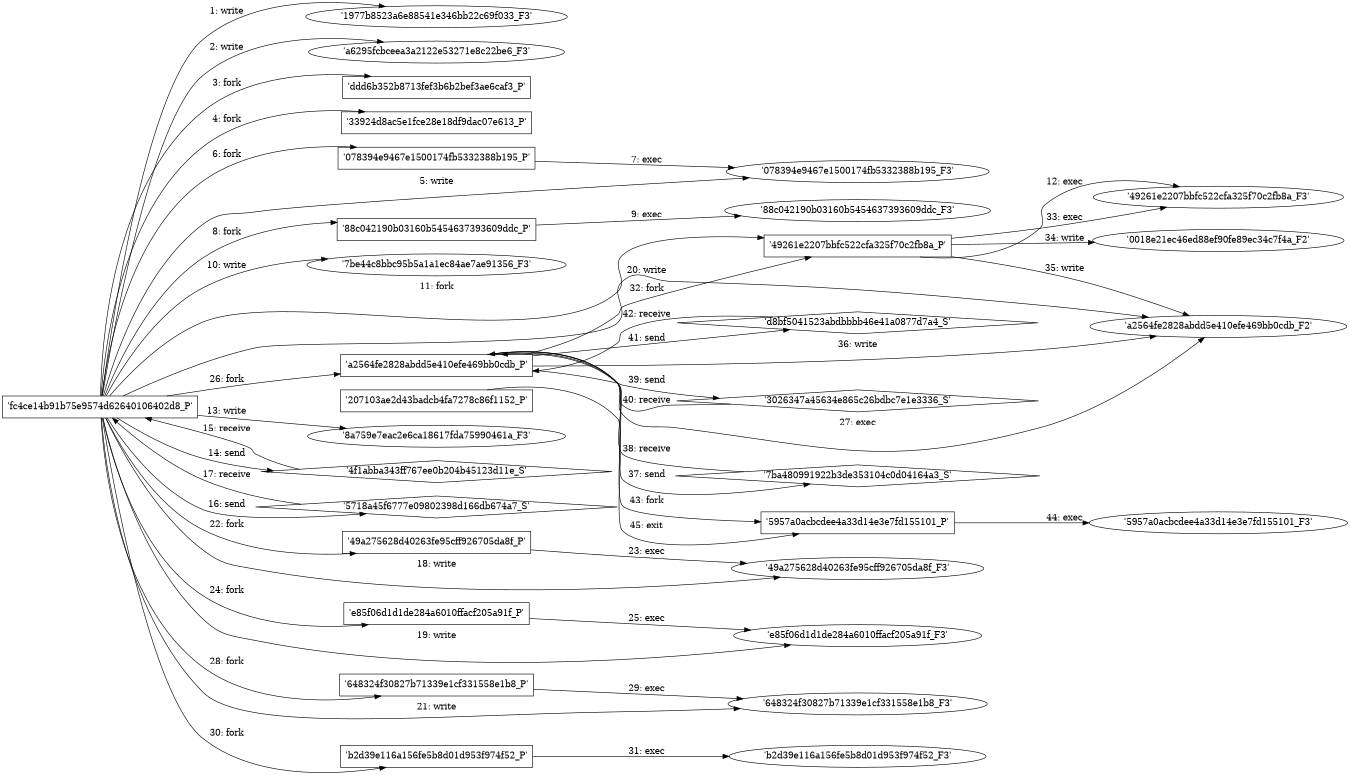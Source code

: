 digraph "D:\Learning\Paper\apt\基于CTI的攻击预警\Dataset\攻击图\ASGfromALLCTI\Behavior monitoring combined with machine learning spoils a massive Dofoil coin mining campaign.dot" {
rankdir="LR"
size="9"
fixedsize="false"
splines="true"
nodesep=0.3
ranksep=0
fontsize=10
overlap="scalexy"
engine= "neato"
	"'1977b8523a6e88541e346bb22c69f033_F3'" [node_type=file shape=ellipse]
	"'fc4ce14b91b75e9574d62640106402d8_P'" [node_type=Process shape=box]
	"'fc4ce14b91b75e9574d62640106402d8_P'" -> "'1977b8523a6e88541e346bb22c69f033_F3'" [label="1: write"]
	"'a6295fcbceea3a2122e53271e8c22be6_F3'" [node_type=file shape=ellipse]
	"'fc4ce14b91b75e9574d62640106402d8_P'" [node_type=Process shape=box]
	"'fc4ce14b91b75e9574d62640106402d8_P'" -> "'a6295fcbceea3a2122e53271e8c22be6_F3'" [label="2: write"]
	"'fc4ce14b91b75e9574d62640106402d8_P'" [node_type=Process shape=box]
	"'ddd6b352b8713fef3b6b2bef3ae6caf3_P'" [node_type=Process shape=box]
	"'fc4ce14b91b75e9574d62640106402d8_P'" -> "'ddd6b352b8713fef3b6b2bef3ae6caf3_P'" [label="3: fork"]
	"'fc4ce14b91b75e9574d62640106402d8_P'" [node_type=Process shape=box]
	"'33924d8ac5e1fce28e18df9dac07e613_P'" [node_type=Process shape=box]
	"'fc4ce14b91b75e9574d62640106402d8_P'" -> "'33924d8ac5e1fce28e18df9dac07e613_P'" [label="4: fork"]
	"'078394e9467e1500174fb5332388b195_F3'" [node_type=file shape=ellipse]
	"'fc4ce14b91b75e9574d62640106402d8_P'" [node_type=Process shape=box]
	"'fc4ce14b91b75e9574d62640106402d8_P'" -> "'078394e9467e1500174fb5332388b195_F3'" [label="5: write"]
	"'fc4ce14b91b75e9574d62640106402d8_P'" [node_type=Process shape=box]
	"'078394e9467e1500174fb5332388b195_P'" [node_type=Process shape=box]
	"'fc4ce14b91b75e9574d62640106402d8_P'" -> "'078394e9467e1500174fb5332388b195_P'" [label="6: fork"]
	"'078394e9467e1500174fb5332388b195_P'" [node_type=Process shape=box]
	"'078394e9467e1500174fb5332388b195_F3'" [node_type=File shape=ellipse]
	"'078394e9467e1500174fb5332388b195_P'" -> "'078394e9467e1500174fb5332388b195_F3'" [label="7: exec"]
	"'fc4ce14b91b75e9574d62640106402d8_P'" [node_type=Process shape=box]
	"'88c042190b03160b5454637393609ddc_P'" [node_type=Process shape=box]
	"'fc4ce14b91b75e9574d62640106402d8_P'" -> "'88c042190b03160b5454637393609ddc_P'" [label="8: fork"]
	"'88c042190b03160b5454637393609ddc_P'" [node_type=Process shape=box]
	"'88c042190b03160b5454637393609ddc_F3'" [node_type=File shape=ellipse]
	"'88c042190b03160b5454637393609ddc_P'" -> "'88c042190b03160b5454637393609ddc_F3'" [label="9: exec"]
	"'7be44c8bbc95b5a1a1ec84ae7ae91356_F3'" [node_type=file shape=ellipse]
	"'fc4ce14b91b75e9574d62640106402d8_P'" [node_type=Process shape=box]
	"'fc4ce14b91b75e9574d62640106402d8_P'" -> "'7be44c8bbc95b5a1a1ec84ae7ae91356_F3'" [label="10: write"]
	"'fc4ce14b91b75e9574d62640106402d8_P'" [node_type=Process shape=box]
	"'49261e2207bbfc522cfa325f70c2fb8a_P'" [node_type=Process shape=box]
	"'fc4ce14b91b75e9574d62640106402d8_P'" -> "'49261e2207bbfc522cfa325f70c2fb8a_P'" [label="11: fork"]
	"'49261e2207bbfc522cfa325f70c2fb8a_P'" [node_type=Process shape=box]
	"'49261e2207bbfc522cfa325f70c2fb8a_F3'" [node_type=File shape=ellipse]
	"'49261e2207bbfc522cfa325f70c2fb8a_P'" -> "'49261e2207bbfc522cfa325f70c2fb8a_F3'" [label="12: exec"]
	"'8a759e7eac2e6ca18617fda75990461a_F3'" [node_type=file shape=ellipse]
	"'fc4ce14b91b75e9574d62640106402d8_P'" [node_type=Process shape=box]
	"'fc4ce14b91b75e9574d62640106402d8_P'" -> "'8a759e7eac2e6ca18617fda75990461a_F3'" [label="13: write"]
	"'4f1abba343ff767ee0b204b45123d11e_S'" [node_type=Socket shape=diamond]
	"'fc4ce14b91b75e9574d62640106402d8_P'" [node_type=Process shape=box]
	"'fc4ce14b91b75e9574d62640106402d8_P'" -> "'4f1abba343ff767ee0b204b45123d11e_S'" [label="14: send"]
	"'4f1abba343ff767ee0b204b45123d11e_S'" -> "'fc4ce14b91b75e9574d62640106402d8_P'" [label="15: receive"]
	"'5718a45f6777e09802398d166db674a7_S'" [node_type=Socket shape=diamond]
	"'fc4ce14b91b75e9574d62640106402d8_P'" [node_type=Process shape=box]
	"'fc4ce14b91b75e9574d62640106402d8_P'" -> "'5718a45f6777e09802398d166db674a7_S'" [label="16: send"]
	"'5718a45f6777e09802398d166db674a7_S'" -> "'fc4ce14b91b75e9574d62640106402d8_P'" [label="17: receive"]
	"'49a275628d40263fe95cff926705da8f_F3'" [node_type=file shape=ellipse]
	"'fc4ce14b91b75e9574d62640106402d8_P'" [node_type=Process shape=box]
	"'fc4ce14b91b75e9574d62640106402d8_P'" -> "'49a275628d40263fe95cff926705da8f_F3'" [label="18: write"]
	"'e85f06d1d1de284a6010ffacf205a91f_F3'" [node_type=file shape=ellipse]
	"'fc4ce14b91b75e9574d62640106402d8_P'" [node_type=Process shape=box]
	"'fc4ce14b91b75e9574d62640106402d8_P'" -> "'e85f06d1d1de284a6010ffacf205a91f_F3'" [label="19: write"]
	"'a2564fe2828abdd5e410efe469bb0cdb_F2'" [node_type=file shape=ellipse]
	"'fc4ce14b91b75e9574d62640106402d8_P'" [node_type=Process shape=box]
	"'fc4ce14b91b75e9574d62640106402d8_P'" -> "'a2564fe2828abdd5e410efe469bb0cdb_F2'" [label="20: write"]
	"'648324f30827b71339e1cf331558e1b8_F3'" [node_type=file shape=ellipse]
	"'fc4ce14b91b75e9574d62640106402d8_P'" [node_type=Process shape=box]
	"'fc4ce14b91b75e9574d62640106402d8_P'" -> "'648324f30827b71339e1cf331558e1b8_F3'" [label="21: write"]
	"'fc4ce14b91b75e9574d62640106402d8_P'" [node_type=Process shape=box]
	"'49a275628d40263fe95cff926705da8f_P'" [node_type=Process shape=box]
	"'fc4ce14b91b75e9574d62640106402d8_P'" -> "'49a275628d40263fe95cff926705da8f_P'" [label="22: fork"]
	"'49a275628d40263fe95cff926705da8f_P'" [node_type=Process shape=box]
	"'49a275628d40263fe95cff926705da8f_F3'" [node_type=File shape=ellipse]
	"'49a275628d40263fe95cff926705da8f_P'" -> "'49a275628d40263fe95cff926705da8f_F3'" [label="23: exec"]
	"'fc4ce14b91b75e9574d62640106402d8_P'" [node_type=Process shape=box]
	"'e85f06d1d1de284a6010ffacf205a91f_P'" [node_type=Process shape=box]
	"'fc4ce14b91b75e9574d62640106402d8_P'" -> "'e85f06d1d1de284a6010ffacf205a91f_P'" [label="24: fork"]
	"'e85f06d1d1de284a6010ffacf205a91f_P'" [node_type=Process shape=box]
	"'e85f06d1d1de284a6010ffacf205a91f_F3'" [node_type=File shape=ellipse]
	"'e85f06d1d1de284a6010ffacf205a91f_P'" -> "'e85f06d1d1de284a6010ffacf205a91f_F3'" [label="25: exec"]
	"'fc4ce14b91b75e9574d62640106402d8_P'" [node_type=Process shape=box]
	"'a2564fe2828abdd5e410efe469bb0cdb_P'" [node_type=Process shape=box]
	"'fc4ce14b91b75e9574d62640106402d8_P'" -> "'a2564fe2828abdd5e410efe469bb0cdb_P'" [label="26: fork"]
	"'a2564fe2828abdd5e410efe469bb0cdb_P'" [node_type=Process shape=box]
	"'a2564fe2828abdd5e410efe469bb0cdb_F2'" [node_type=File shape=ellipse]
	"'a2564fe2828abdd5e410efe469bb0cdb_P'" -> "'a2564fe2828abdd5e410efe469bb0cdb_F2'" [label="27: exec"]
	"'fc4ce14b91b75e9574d62640106402d8_P'" [node_type=Process shape=box]
	"'648324f30827b71339e1cf331558e1b8_P'" [node_type=Process shape=box]
	"'fc4ce14b91b75e9574d62640106402d8_P'" -> "'648324f30827b71339e1cf331558e1b8_P'" [label="28: fork"]
	"'648324f30827b71339e1cf331558e1b8_P'" [node_type=Process shape=box]
	"'648324f30827b71339e1cf331558e1b8_F3'" [node_type=File shape=ellipse]
	"'648324f30827b71339e1cf331558e1b8_P'" -> "'648324f30827b71339e1cf331558e1b8_F3'" [label="29: exec"]
	"'fc4ce14b91b75e9574d62640106402d8_P'" [node_type=Process shape=box]
	"'b2d39e116a156fe5b8d01d953f974f52_P'" [node_type=Process shape=box]
	"'fc4ce14b91b75e9574d62640106402d8_P'" -> "'b2d39e116a156fe5b8d01d953f974f52_P'" [label="30: fork"]
	"'b2d39e116a156fe5b8d01d953f974f52_P'" [node_type=Process shape=box]
	"'b2d39e116a156fe5b8d01d953f974f52_F3'" [node_type=File shape=ellipse]
	"'b2d39e116a156fe5b8d01d953f974f52_P'" -> "'b2d39e116a156fe5b8d01d953f974f52_F3'" [label="31: exec"]
	"'a2564fe2828abdd5e410efe469bb0cdb_P'" [node_type=Process shape=box]
	"'49261e2207bbfc522cfa325f70c2fb8a_P'" [node_type=Process shape=box]
	"'a2564fe2828abdd5e410efe469bb0cdb_P'" -> "'49261e2207bbfc522cfa325f70c2fb8a_P'" [label="32: fork"]
	"'49261e2207bbfc522cfa325f70c2fb8a_P'" [node_type=Process shape=box]
	"'49261e2207bbfc522cfa325f70c2fb8a_F3'" [node_type=File shape=ellipse]
	"'49261e2207bbfc522cfa325f70c2fb8a_P'" -> "'49261e2207bbfc522cfa325f70c2fb8a_F3'" [label="33: exec"]
	"'0018e21ec46ed88ef90fe89ec34c7f4a_F2'" [node_type=file shape=ellipse]
	"'49261e2207bbfc522cfa325f70c2fb8a_P'" [node_type=Process shape=box]
	"'49261e2207bbfc522cfa325f70c2fb8a_P'" -> "'0018e21ec46ed88ef90fe89ec34c7f4a_F2'" [label="34: write"]
	"'a2564fe2828abdd5e410efe469bb0cdb_F2'" [node_type=file shape=ellipse]
	"'49261e2207bbfc522cfa325f70c2fb8a_P'" [node_type=Process shape=box]
	"'49261e2207bbfc522cfa325f70c2fb8a_P'" -> "'a2564fe2828abdd5e410efe469bb0cdb_F2'" [label="35: write"]
	"'a2564fe2828abdd5e410efe469bb0cdb_F2'" [node_type=file shape=ellipse]
	"'a2564fe2828abdd5e410efe469bb0cdb_P'" [node_type=Process shape=box]
	"'a2564fe2828abdd5e410efe469bb0cdb_P'" -> "'a2564fe2828abdd5e410efe469bb0cdb_F2'" [label="36: write"]
	"'7ba480991922b3de353104c0d04164a3_S'" [node_type=Socket shape=diamond]
	"'a2564fe2828abdd5e410efe469bb0cdb_P'" [node_type=Process shape=box]
	"'a2564fe2828abdd5e410efe469bb0cdb_P'" -> "'7ba480991922b3de353104c0d04164a3_S'" [label="37: send"]
	"'7ba480991922b3de353104c0d04164a3_S'" -> "'a2564fe2828abdd5e410efe469bb0cdb_P'" [label="38: receive"]
	"'3026347a45634e865c26bdbc7e1e3336_S'" [node_type=Socket shape=diamond]
	"'a2564fe2828abdd5e410efe469bb0cdb_P'" [node_type=Process shape=box]
	"'a2564fe2828abdd5e410efe469bb0cdb_P'" -> "'3026347a45634e865c26bdbc7e1e3336_S'" [label="39: send"]
	"'3026347a45634e865c26bdbc7e1e3336_S'" -> "'a2564fe2828abdd5e410efe469bb0cdb_P'" [label="40: receive"]
	"'d8bf5041523abdbbbb46e41a0877d7a4_S'" [node_type=Socket shape=diamond]
	"'a2564fe2828abdd5e410efe469bb0cdb_P'" [node_type=Process shape=box]
	"'a2564fe2828abdd5e410efe469bb0cdb_P'" -> "'d8bf5041523abdbbbb46e41a0877d7a4_S'" [label="41: send"]
	"'d8bf5041523abdbbbb46e41a0877d7a4_S'" -> "'a2564fe2828abdd5e410efe469bb0cdb_P'" [label="42: receive"]
	"'a2564fe2828abdd5e410efe469bb0cdb_P'" [node_type=Process shape=box]
	"'5957a0acbcdee4a33d14e3e7fd155101_P'" [node_type=Process shape=box]
	"'a2564fe2828abdd5e410efe469bb0cdb_P'" -> "'5957a0acbcdee4a33d14e3e7fd155101_P'" [label="43: fork"]
	"'5957a0acbcdee4a33d14e3e7fd155101_P'" [node_type=Process shape=box]
	"'5957a0acbcdee4a33d14e3e7fd155101_F3'" [node_type=File shape=ellipse]
	"'5957a0acbcdee4a33d14e3e7fd155101_P'" -> "'5957a0acbcdee4a33d14e3e7fd155101_F3'" [label="44: exec"]
	"'207103ae2d43badcb4fa7278c86f1152_P'" [node_type=Process shape=box]
	"'5957a0acbcdee4a33d14e3e7fd155101_P'" [node_type=Process shape=box]
	"'207103ae2d43badcb4fa7278c86f1152_P'" -> "'5957a0acbcdee4a33d14e3e7fd155101_P'" [label="45: exit"]
}
